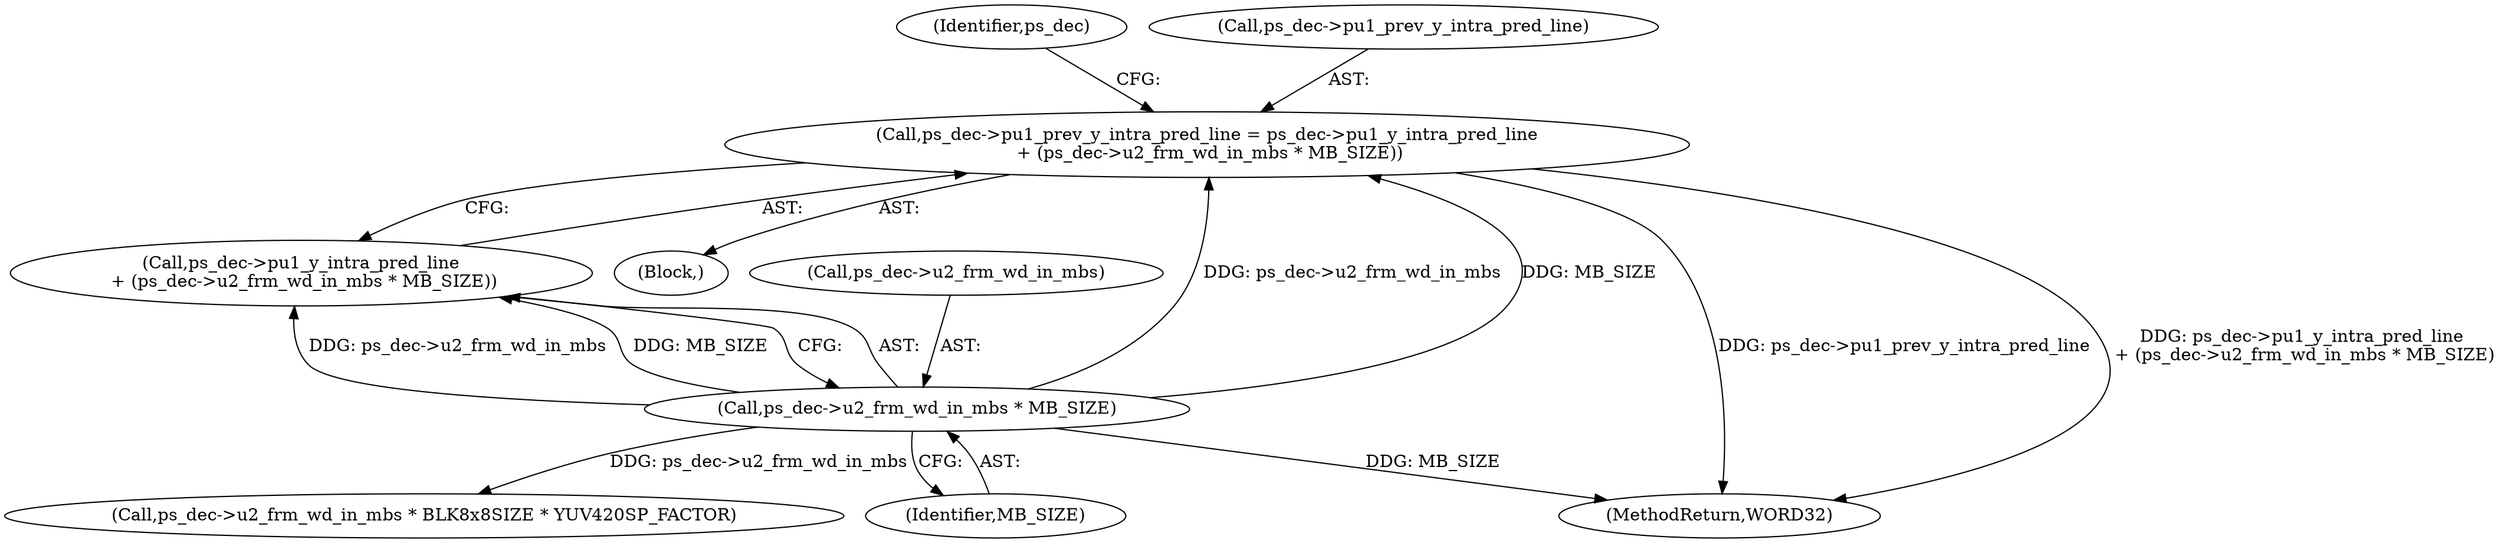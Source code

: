 digraph "0_Android_a78887bcffbc2995cf9ed72e0697acf560875e9e_3@integer" {
"1001557" [label="(Call,ps_dec->pu1_prev_y_intra_pred_line = ps_dec->pu1_y_intra_pred_line\n + (ps_dec->u2_frm_wd_in_mbs * MB_SIZE))"];
"1001565" [label="(Call,ps_dec->u2_frm_wd_in_mbs * MB_SIZE)"];
"1001572" [label="(Identifier,ps_dec)"];
"1001569" [label="(Identifier,MB_SIZE)"];
"1001557" [label="(Call,ps_dec->pu1_prev_y_intra_pred_line = ps_dec->pu1_y_intra_pred_line\n + (ps_dec->u2_frm_wd_in_mbs * MB_SIZE))"];
"1001558" [label="(Call,ps_dec->pu1_prev_y_intra_pred_line)"];
"1000138" [label="(Block,)"];
"1001561" [label="(Call,ps_dec->pu1_y_intra_pred_line\n + (ps_dec->u2_frm_wd_in_mbs * MB_SIZE))"];
"1001578" [label="(Call,ps_dec->u2_frm_wd_in_mbs * BLK8x8SIZE * YUV420SP_FACTOR)"];
"1001565" [label="(Call,ps_dec->u2_frm_wd_in_mbs * MB_SIZE)"];
"1002052" [label="(MethodReturn,WORD32)"];
"1001566" [label="(Call,ps_dec->u2_frm_wd_in_mbs)"];
"1001557" -> "1000138"  [label="AST: "];
"1001557" -> "1001561"  [label="CFG: "];
"1001558" -> "1001557"  [label="AST: "];
"1001561" -> "1001557"  [label="AST: "];
"1001572" -> "1001557"  [label="CFG: "];
"1001557" -> "1002052"  [label="DDG: ps_dec->pu1_prev_y_intra_pred_line"];
"1001557" -> "1002052"  [label="DDG: ps_dec->pu1_y_intra_pred_line\n + (ps_dec->u2_frm_wd_in_mbs * MB_SIZE)"];
"1001565" -> "1001557"  [label="DDG: ps_dec->u2_frm_wd_in_mbs"];
"1001565" -> "1001557"  [label="DDG: MB_SIZE"];
"1001565" -> "1001561"  [label="AST: "];
"1001565" -> "1001569"  [label="CFG: "];
"1001566" -> "1001565"  [label="AST: "];
"1001569" -> "1001565"  [label="AST: "];
"1001561" -> "1001565"  [label="CFG: "];
"1001565" -> "1002052"  [label="DDG: MB_SIZE"];
"1001565" -> "1001561"  [label="DDG: ps_dec->u2_frm_wd_in_mbs"];
"1001565" -> "1001561"  [label="DDG: MB_SIZE"];
"1001565" -> "1001578"  [label="DDG: ps_dec->u2_frm_wd_in_mbs"];
}
